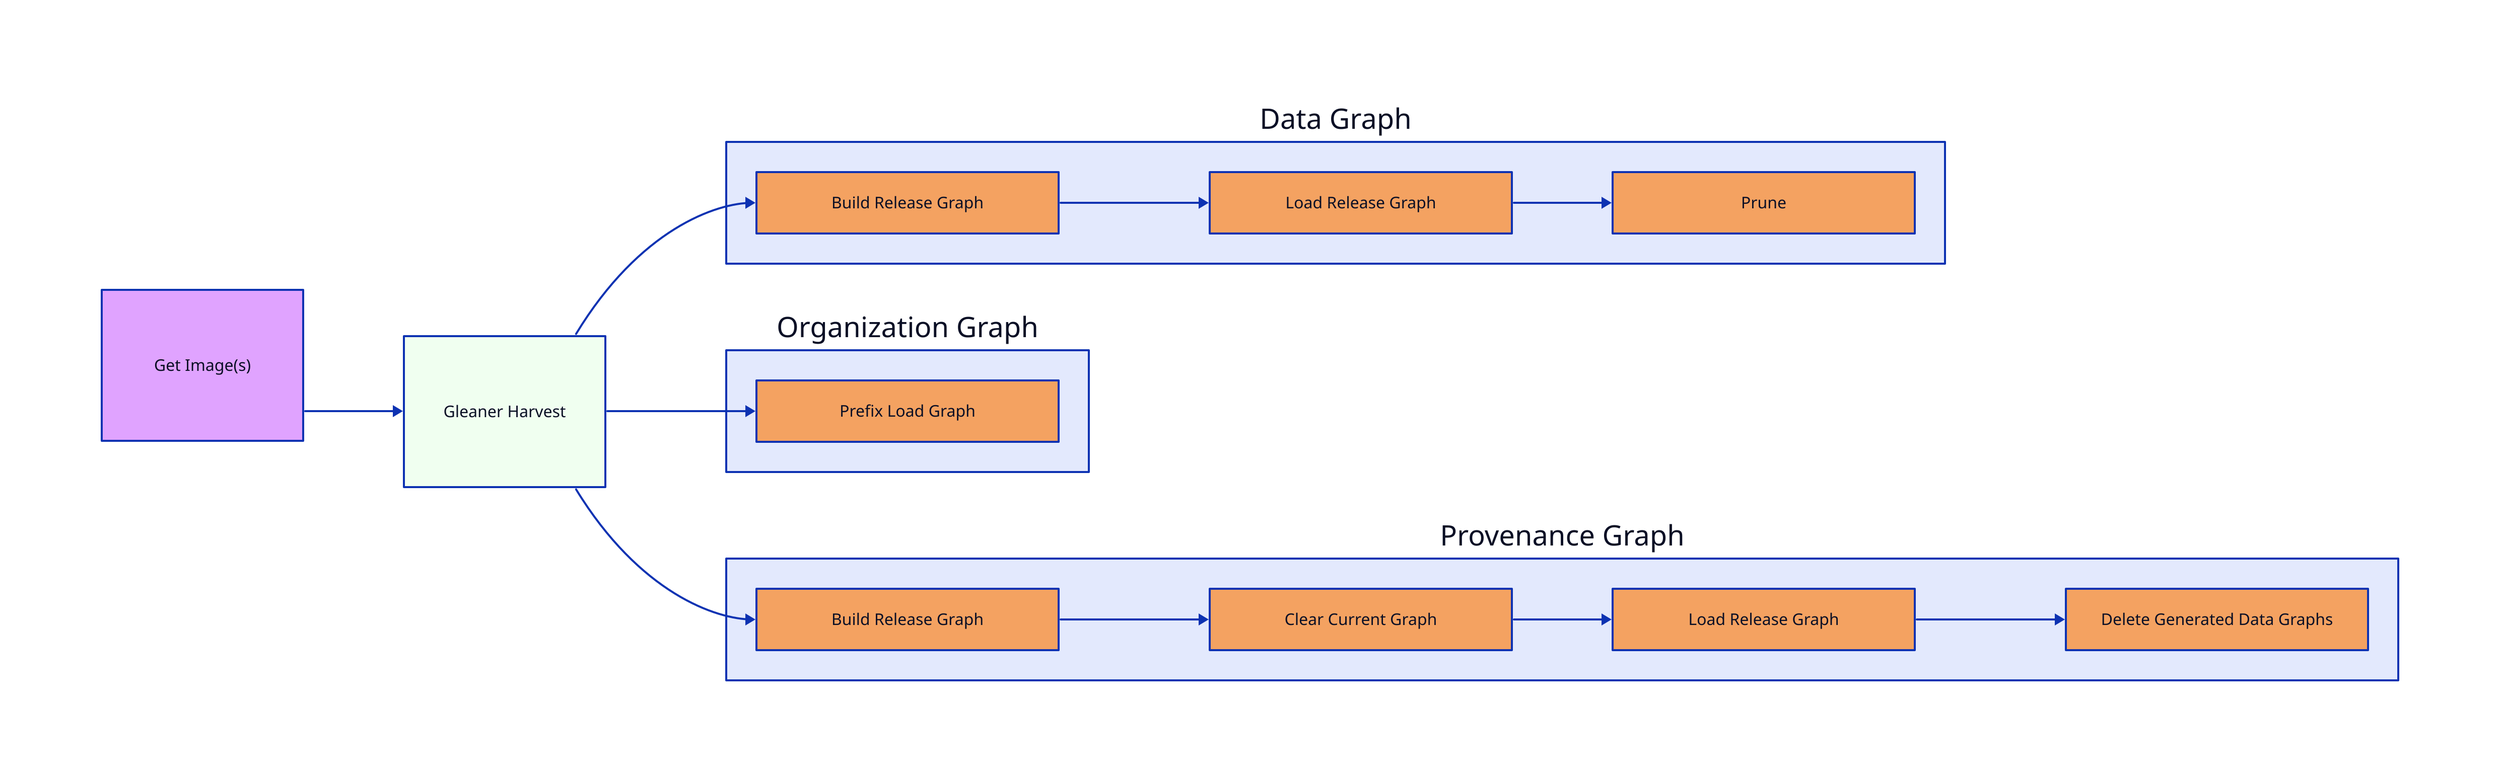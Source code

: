 direction: right


gi: Get Image(s) {
    style.fill: "#e0a3ff"
    width: 200
    height: 150
}

g: Gleaner Harvest {
    style.fill: honeydew
    width: 200
    height: 150
}

data: Data Graph {
    dr: Build Release Graph {
       style.fill: "#f4a261"
       width: 300
    }
    udr: Load Release Graph {
       style.fill: "#f4a261"
       width: 300
     }

    dp: Prune {
        style.fill: "#f4a261"
        width: 300
    }
}

org: Organization Graph {
    or: Prefix Load Graph {
        style.fill: "#f4a261"
        width: 300
    }

   # uor: Load Release Graph {
   #     style.fill: "#f4a261"
   #     width: 300
   # }

   # op:  Prune {
   #     style.fill: "#f4a261"
   #     width: 300
   # }

    # org.or -> org.uor -> org.op

}

prov: Provenance Graph {
    pr: Build Release Graph {
        style.fill: "#f4a261"
        width: 300
    }
    dpg: Clear Current Graph{
        style.fill: "#f4a261"
        width: 300
    }
   upr:  Load Release Graph {
        style.fill: "#f4a261"
        width: 300
    }
    dpp: Delete Generated Data Graphs {
        style.fill: "#f4a261"
        width: 300
    }
}

gi -> g
g -> org.or
g -> data.dr
g -> prov.pr

data.dr -> data.udr -> data.dp
prov.pr -> prov.dpg -> prov.upr -> prov.dpp
